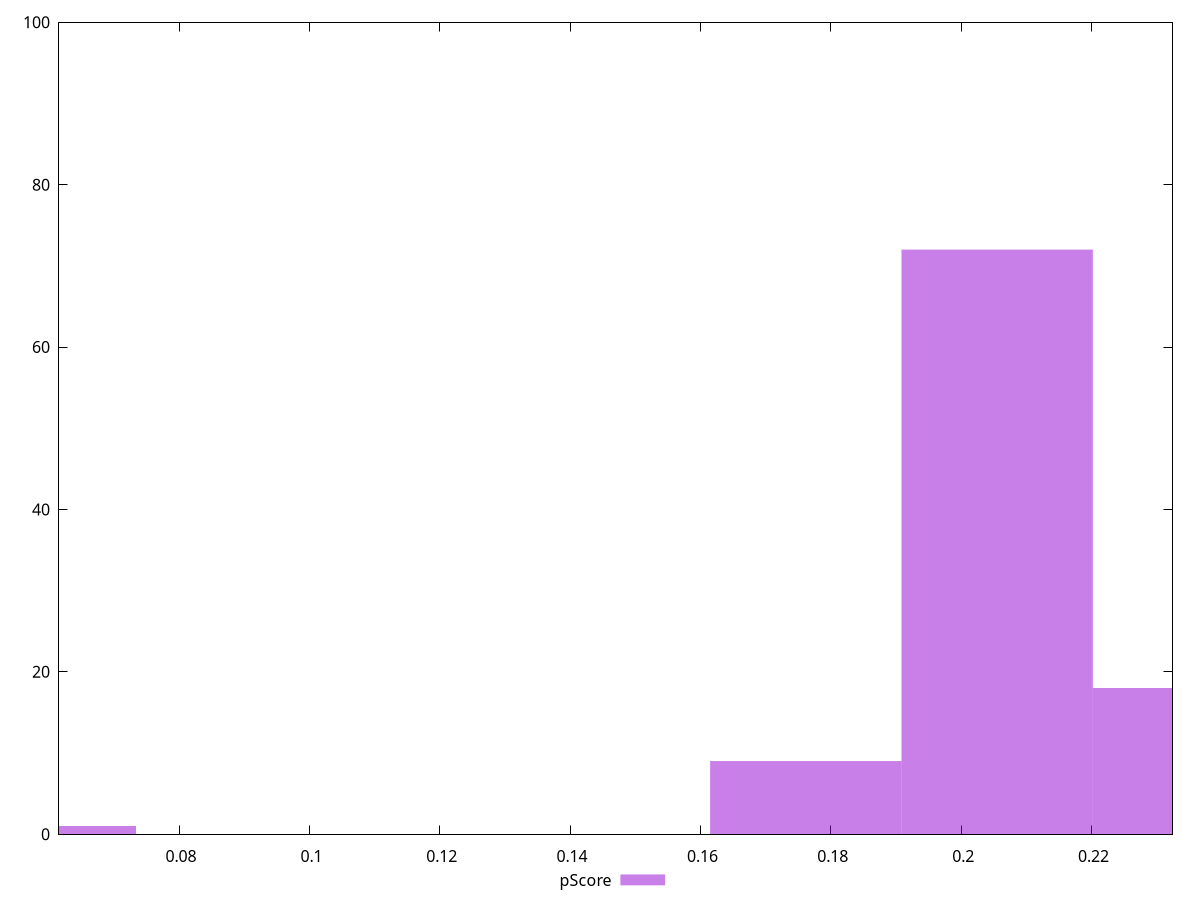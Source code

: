 reset

$pScore <<EOF
0.058721080796088426 1
0.2055237827863095 72
0.2348843231843537 18
0.17616324238826528 9
EOF

set key outside below
set boxwidth 0.029360540398044213
set xrange [0.06158105978850331:0.2324249802423487]
set yrange [0:100]
set trange [0:100]
set style fill transparent solid 0.5 noborder
set terminal svg size 640, 490 enhanced background rgb 'white'
set output "reports/report_00031_2021-02-24T23-18-18.084Z/max-potential-fid/samples/music/pScore/histogram.svg"

plot $pScore title "pScore" with boxes

reset
